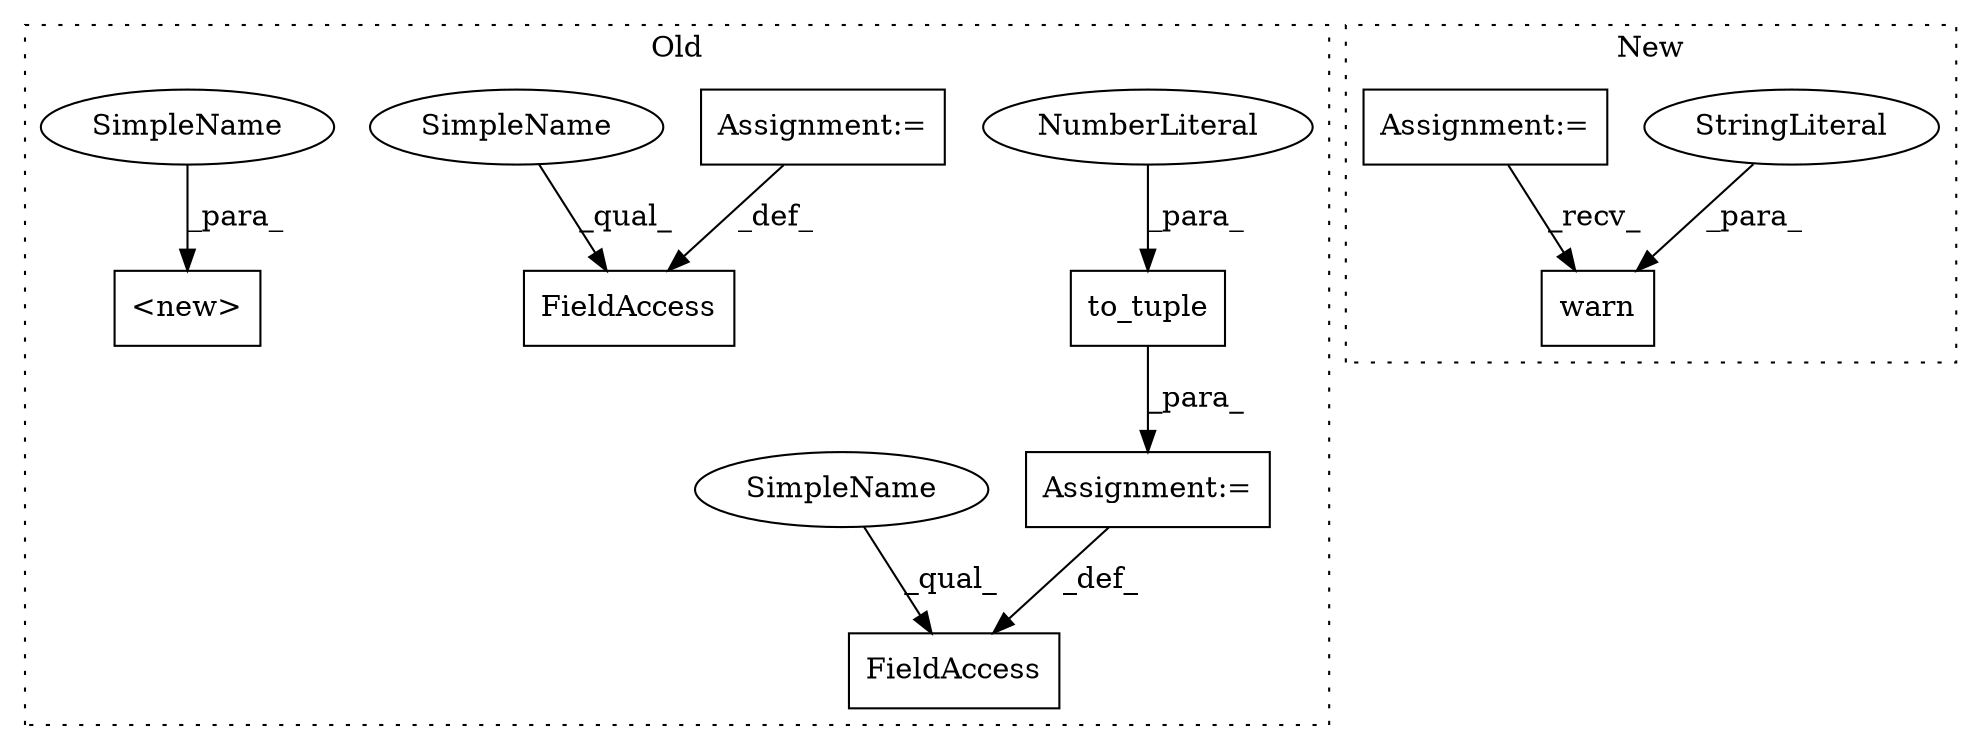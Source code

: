 digraph G {
subgraph cluster0 {
1 [label="<new>" a="46" s="5137,5157" l="6,2" shape="box"];
5 [label="FieldAccess" a="22" s="5200" l="13" shape="box"];
6 [label="Assignment:=" a="7" s="5213" l="1" shape="box"];
7 [label="to_tuple" a="32" s="5214,5235" l="9,1" shape="box"];
8 [label="NumberLiteral" a="34" s="5232" l="3" shape="ellipse"];
9 [label="FieldAccess" a="22" s="5164" l="10" shape="box"];
10 [label="Assignment:=" a="7" s="5174" l="1" shape="box"];
11 [label="SimpleName" a="42" s="5153" l="4" shape="ellipse"];
12 [label="SimpleName" a="42" s="5200" l="4" shape="ellipse"];
13 [label="SimpleName" a="42" s="5164" l="4" shape="ellipse"];
label = "Old";
style="dotted";
}
subgraph cluster1 {
2 [label="warn" a="32" s="5181,5246" l="5,1" shape="box"];
3 [label="StringLiteral" a="45" s="5186" l="60" shape="ellipse"];
4 [label="Assignment:=" a="7" s="5158" l="8" shape="box"];
label = "New";
style="dotted";
}
3 -> 2 [label="_para_"];
4 -> 2 [label="_recv_"];
6 -> 5 [label="_def_"];
7 -> 6 [label="_para_"];
8 -> 7 [label="_para_"];
10 -> 9 [label="_def_"];
11 -> 1 [label="_para_"];
12 -> 5 [label="_qual_"];
13 -> 9 [label="_qual_"];
}